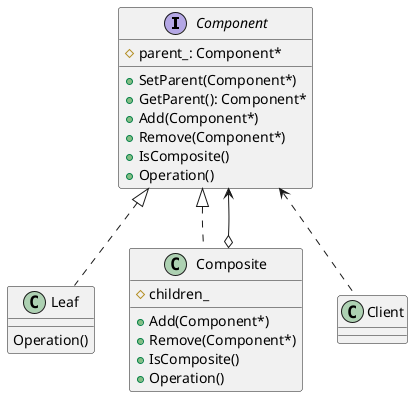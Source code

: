 @startuml

Component <|.. Leaf
Component <|.. Composite
Component <--o Composite

interface Component{
    # parent_: Component*
    + SetParent(Component*)
    + GetParent(): Component*
    + Add(Component*)
    + Remove(Component*)
    + IsComposite()
    + Operation()
}
class Composite{
    # children_
    + Add(Component*)
    + Remove(Component*)
    + IsComposite()
    + Operation()
}

Leaf : Operation()

Component <.. Client

@enduml
